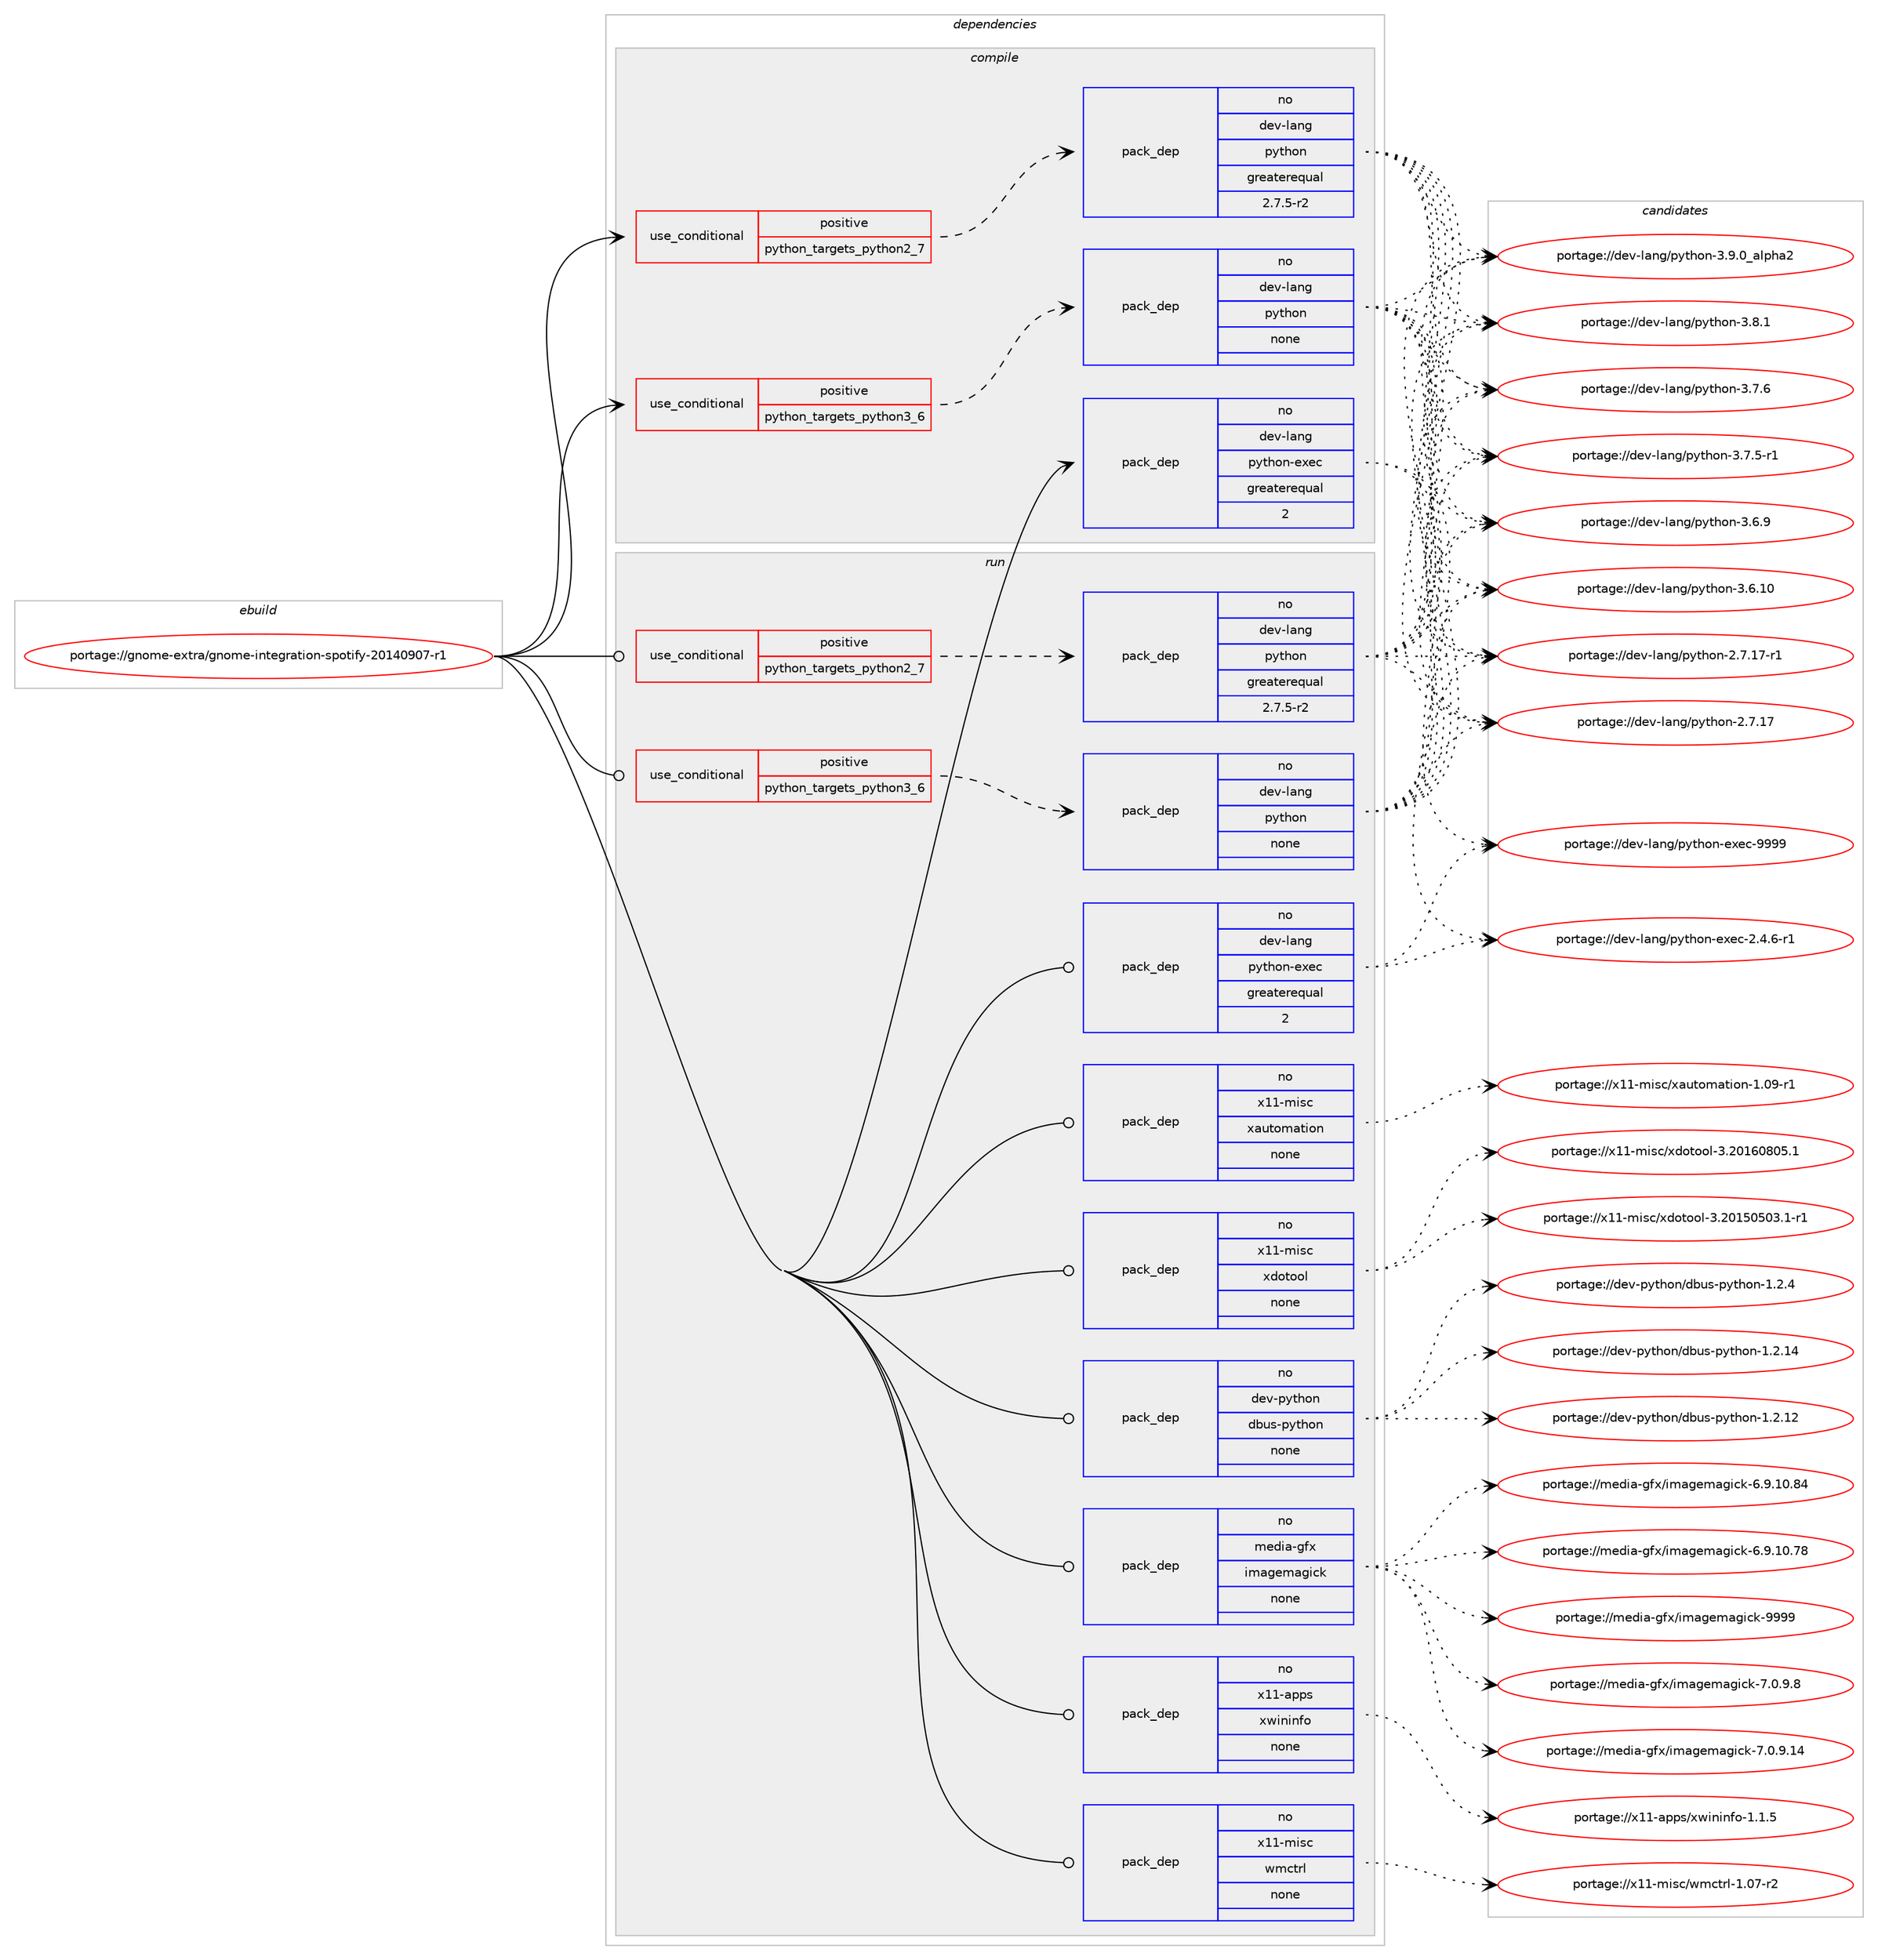 digraph prolog {

# *************
# Graph options
# *************

newrank=true;
concentrate=true;
compound=true;
graph [rankdir=LR,fontname=Helvetica,fontsize=10,ranksep=1.5];#, ranksep=2.5, nodesep=0.2];
edge  [arrowhead=vee];
node  [fontname=Helvetica,fontsize=10];

# **********
# The ebuild
# **********

subgraph cluster_leftcol {
color=gray;
rank=same;
label=<<i>ebuild</i>>;
id [label="portage://gnome-extra/gnome-integration-spotify-20140907-r1", color=red, width=4, href="../gnome-extra/gnome-integration-spotify-20140907-r1.svg"];
}

# ****************
# The dependencies
# ****************

subgraph cluster_midcol {
color=gray;
label=<<i>dependencies</i>>;
subgraph cluster_compile {
fillcolor="#eeeeee";
style=filled;
label=<<i>compile</i>>;
subgraph cond57663 {
dependency274631 [label=<<TABLE BORDER="0" CELLBORDER="1" CELLSPACING="0" CELLPADDING="4"><TR><TD ROWSPAN="3" CELLPADDING="10">use_conditional</TD></TR><TR><TD>positive</TD></TR><TR><TD>python_targets_python2_7</TD></TR></TABLE>>, shape=none, color=red];
subgraph pack212652 {
dependency274632 [label=<<TABLE BORDER="0" CELLBORDER="1" CELLSPACING="0" CELLPADDING="4" WIDTH="220"><TR><TD ROWSPAN="6" CELLPADDING="30">pack_dep</TD></TR><TR><TD WIDTH="110">no</TD></TR><TR><TD>dev-lang</TD></TR><TR><TD>python</TD></TR><TR><TD>greaterequal</TD></TR><TR><TD>2.7.5-r2</TD></TR></TABLE>>, shape=none, color=blue];
}
dependency274631:e -> dependency274632:w [weight=20,style="dashed",arrowhead="vee"];
}
id:e -> dependency274631:w [weight=20,style="solid",arrowhead="vee"];
subgraph cond57664 {
dependency274633 [label=<<TABLE BORDER="0" CELLBORDER="1" CELLSPACING="0" CELLPADDING="4"><TR><TD ROWSPAN="3" CELLPADDING="10">use_conditional</TD></TR><TR><TD>positive</TD></TR><TR><TD>python_targets_python3_6</TD></TR></TABLE>>, shape=none, color=red];
subgraph pack212653 {
dependency274634 [label=<<TABLE BORDER="0" CELLBORDER="1" CELLSPACING="0" CELLPADDING="4" WIDTH="220"><TR><TD ROWSPAN="6" CELLPADDING="30">pack_dep</TD></TR><TR><TD WIDTH="110">no</TD></TR><TR><TD>dev-lang</TD></TR><TR><TD>python</TD></TR><TR><TD>none</TD></TR><TR><TD></TD></TR></TABLE>>, shape=none, color=blue];
}
dependency274633:e -> dependency274634:w [weight=20,style="dashed",arrowhead="vee"];
}
id:e -> dependency274633:w [weight=20,style="solid",arrowhead="vee"];
subgraph pack212654 {
dependency274635 [label=<<TABLE BORDER="0" CELLBORDER="1" CELLSPACING="0" CELLPADDING="4" WIDTH="220"><TR><TD ROWSPAN="6" CELLPADDING="30">pack_dep</TD></TR><TR><TD WIDTH="110">no</TD></TR><TR><TD>dev-lang</TD></TR><TR><TD>python-exec</TD></TR><TR><TD>greaterequal</TD></TR><TR><TD>2</TD></TR></TABLE>>, shape=none, color=blue];
}
id:e -> dependency274635:w [weight=20,style="solid",arrowhead="vee"];
}
subgraph cluster_compileandrun {
fillcolor="#eeeeee";
style=filled;
label=<<i>compile and run</i>>;
}
subgraph cluster_run {
fillcolor="#eeeeee";
style=filled;
label=<<i>run</i>>;
subgraph cond57665 {
dependency274636 [label=<<TABLE BORDER="0" CELLBORDER="1" CELLSPACING="0" CELLPADDING="4"><TR><TD ROWSPAN="3" CELLPADDING="10">use_conditional</TD></TR><TR><TD>positive</TD></TR><TR><TD>python_targets_python2_7</TD></TR></TABLE>>, shape=none, color=red];
subgraph pack212655 {
dependency274637 [label=<<TABLE BORDER="0" CELLBORDER="1" CELLSPACING="0" CELLPADDING="4" WIDTH="220"><TR><TD ROWSPAN="6" CELLPADDING="30">pack_dep</TD></TR><TR><TD WIDTH="110">no</TD></TR><TR><TD>dev-lang</TD></TR><TR><TD>python</TD></TR><TR><TD>greaterequal</TD></TR><TR><TD>2.7.5-r2</TD></TR></TABLE>>, shape=none, color=blue];
}
dependency274636:e -> dependency274637:w [weight=20,style="dashed",arrowhead="vee"];
}
id:e -> dependency274636:w [weight=20,style="solid",arrowhead="odot"];
subgraph cond57666 {
dependency274638 [label=<<TABLE BORDER="0" CELLBORDER="1" CELLSPACING="0" CELLPADDING="4"><TR><TD ROWSPAN="3" CELLPADDING="10">use_conditional</TD></TR><TR><TD>positive</TD></TR><TR><TD>python_targets_python3_6</TD></TR></TABLE>>, shape=none, color=red];
subgraph pack212656 {
dependency274639 [label=<<TABLE BORDER="0" CELLBORDER="1" CELLSPACING="0" CELLPADDING="4" WIDTH="220"><TR><TD ROWSPAN="6" CELLPADDING="30">pack_dep</TD></TR><TR><TD WIDTH="110">no</TD></TR><TR><TD>dev-lang</TD></TR><TR><TD>python</TD></TR><TR><TD>none</TD></TR><TR><TD></TD></TR></TABLE>>, shape=none, color=blue];
}
dependency274638:e -> dependency274639:w [weight=20,style="dashed",arrowhead="vee"];
}
id:e -> dependency274638:w [weight=20,style="solid",arrowhead="odot"];
subgraph pack212657 {
dependency274640 [label=<<TABLE BORDER="0" CELLBORDER="1" CELLSPACING="0" CELLPADDING="4" WIDTH="220"><TR><TD ROWSPAN="6" CELLPADDING="30">pack_dep</TD></TR><TR><TD WIDTH="110">no</TD></TR><TR><TD>dev-lang</TD></TR><TR><TD>python-exec</TD></TR><TR><TD>greaterequal</TD></TR><TR><TD>2</TD></TR></TABLE>>, shape=none, color=blue];
}
id:e -> dependency274640:w [weight=20,style="solid",arrowhead="odot"];
subgraph pack212658 {
dependency274641 [label=<<TABLE BORDER="0" CELLBORDER="1" CELLSPACING="0" CELLPADDING="4" WIDTH="220"><TR><TD ROWSPAN="6" CELLPADDING="30">pack_dep</TD></TR><TR><TD WIDTH="110">no</TD></TR><TR><TD>dev-python</TD></TR><TR><TD>dbus-python</TD></TR><TR><TD>none</TD></TR><TR><TD></TD></TR></TABLE>>, shape=none, color=blue];
}
id:e -> dependency274641:w [weight=20,style="solid",arrowhead="odot"];
subgraph pack212659 {
dependency274642 [label=<<TABLE BORDER="0" CELLBORDER="1" CELLSPACING="0" CELLPADDING="4" WIDTH="220"><TR><TD ROWSPAN="6" CELLPADDING="30">pack_dep</TD></TR><TR><TD WIDTH="110">no</TD></TR><TR><TD>media-gfx</TD></TR><TR><TD>imagemagick</TD></TR><TR><TD>none</TD></TR><TR><TD></TD></TR></TABLE>>, shape=none, color=blue];
}
id:e -> dependency274642:w [weight=20,style="solid",arrowhead="odot"];
subgraph pack212660 {
dependency274643 [label=<<TABLE BORDER="0" CELLBORDER="1" CELLSPACING="0" CELLPADDING="4" WIDTH="220"><TR><TD ROWSPAN="6" CELLPADDING="30">pack_dep</TD></TR><TR><TD WIDTH="110">no</TD></TR><TR><TD>x11-apps</TD></TR><TR><TD>xwininfo</TD></TR><TR><TD>none</TD></TR><TR><TD></TD></TR></TABLE>>, shape=none, color=blue];
}
id:e -> dependency274643:w [weight=20,style="solid",arrowhead="odot"];
subgraph pack212661 {
dependency274644 [label=<<TABLE BORDER="0" CELLBORDER="1" CELLSPACING="0" CELLPADDING="4" WIDTH="220"><TR><TD ROWSPAN="6" CELLPADDING="30">pack_dep</TD></TR><TR><TD WIDTH="110">no</TD></TR><TR><TD>x11-misc</TD></TR><TR><TD>wmctrl</TD></TR><TR><TD>none</TD></TR><TR><TD></TD></TR></TABLE>>, shape=none, color=blue];
}
id:e -> dependency274644:w [weight=20,style="solid",arrowhead="odot"];
subgraph pack212662 {
dependency274645 [label=<<TABLE BORDER="0" CELLBORDER="1" CELLSPACING="0" CELLPADDING="4" WIDTH="220"><TR><TD ROWSPAN="6" CELLPADDING="30">pack_dep</TD></TR><TR><TD WIDTH="110">no</TD></TR><TR><TD>x11-misc</TD></TR><TR><TD>xautomation</TD></TR><TR><TD>none</TD></TR><TR><TD></TD></TR></TABLE>>, shape=none, color=blue];
}
id:e -> dependency274645:w [weight=20,style="solid",arrowhead="odot"];
subgraph pack212663 {
dependency274646 [label=<<TABLE BORDER="0" CELLBORDER="1" CELLSPACING="0" CELLPADDING="4" WIDTH="220"><TR><TD ROWSPAN="6" CELLPADDING="30">pack_dep</TD></TR><TR><TD WIDTH="110">no</TD></TR><TR><TD>x11-misc</TD></TR><TR><TD>xdotool</TD></TR><TR><TD>none</TD></TR><TR><TD></TD></TR></TABLE>>, shape=none, color=blue];
}
id:e -> dependency274646:w [weight=20,style="solid",arrowhead="odot"];
}
}

# **************
# The candidates
# **************

subgraph cluster_choices {
rank=same;
color=gray;
label=<<i>candidates</i>>;

subgraph choice212652 {
color=black;
nodesep=1;
choice10010111845108971101034711212111610411111045514657464895971081121049750 [label="portage://dev-lang/python-3.9.0_alpha2", color=red, width=4,href="../dev-lang/python-3.9.0_alpha2.svg"];
choice100101118451089711010347112121116104111110455146564649 [label="portage://dev-lang/python-3.8.1", color=red, width=4,href="../dev-lang/python-3.8.1.svg"];
choice100101118451089711010347112121116104111110455146554654 [label="portage://dev-lang/python-3.7.6", color=red, width=4,href="../dev-lang/python-3.7.6.svg"];
choice1001011184510897110103471121211161041111104551465546534511449 [label="portage://dev-lang/python-3.7.5-r1", color=red, width=4,href="../dev-lang/python-3.7.5-r1.svg"];
choice100101118451089711010347112121116104111110455146544657 [label="portage://dev-lang/python-3.6.9", color=red, width=4,href="../dev-lang/python-3.6.9.svg"];
choice10010111845108971101034711212111610411111045514654464948 [label="portage://dev-lang/python-3.6.10", color=red, width=4,href="../dev-lang/python-3.6.10.svg"];
choice100101118451089711010347112121116104111110455046554649554511449 [label="portage://dev-lang/python-2.7.17-r1", color=red, width=4,href="../dev-lang/python-2.7.17-r1.svg"];
choice10010111845108971101034711212111610411111045504655464955 [label="portage://dev-lang/python-2.7.17", color=red, width=4,href="../dev-lang/python-2.7.17.svg"];
dependency274632:e -> choice10010111845108971101034711212111610411111045514657464895971081121049750:w [style=dotted,weight="100"];
dependency274632:e -> choice100101118451089711010347112121116104111110455146564649:w [style=dotted,weight="100"];
dependency274632:e -> choice100101118451089711010347112121116104111110455146554654:w [style=dotted,weight="100"];
dependency274632:e -> choice1001011184510897110103471121211161041111104551465546534511449:w [style=dotted,weight="100"];
dependency274632:e -> choice100101118451089711010347112121116104111110455146544657:w [style=dotted,weight="100"];
dependency274632:e -> choice10010111845108971101034711212111610411111045514654464948:w [style=dotted,weight="100"];
dependency274632:e -> choice100101118451089711010347112121116104111110455046554649554511449:w [style=dotted,weight="100"];
dependency274632:e -> choice10010111845108971101034711212111610411111045504655464955:w [style=dotted,weight="100"];
}
subgraph choice212653 {
color=black;
nodesep=1;
choice10010111845108971101034711212111610411111045514657464895971081121049750 [label="portage://dev-lang/python-3.9.0_alpha2", color=red, width=4,href="../dev-lang/python-3.9.0_alpha2.svg"];
choice100101118451089711010347112121116104111110455146564649 [label="portage://dev-lang/python-3.8.1", color=red, width=4,href="../dev-lang/python-3.8.1.svg"];
choice100101118451089711010347112121116104111110455146554654 [label="portage://dev-lang/python-3.7.6", color=red, width=4,href="../dev-lang/python-3.7.6.svg"];
choice1001011184510897110103471121211161041111104551465546534511449 [label="portage://dev-lang/python-3.7.5-r1", color=red, width=4,href="../dev-lang/python-3.7.5-r1.svg"];
choice100101118451089711010347112121116104111110455146544657 [label="portage://dev-lang/python-3.6.9", color=red, width=4,href="../dev-lang/python-3.6.9.svg"];
choice10010111845108971101034711212111610411111045514654464948 [label="portage://dev-lang/python-3.6.10", color=red, width=4,href="../dev-lang/python-3.6.10.svg"];
choice100101118451089711010347112121116104111110455046554649554511449 [label="portage://dev-lang/python-2.7.17-r1", color=red, width=4,href="../dev-lang/python-2.7.17-r1.svg"];
choice10010111845108971101034711212111610411111045504655464955 [label="portage://dev-lang/python-2.7.17", color=red, width=4,href="../dev-lang/python-2.7.17.svg"];
dependency274634:e -> choice10010111845108971101034711212111610411111045514657464895971081121049750:w [style=dotted,weight="100"];
dependency274634:e -> choice100101118451089711010347112121116104111110455146564649:w [style=dotted,weight="100"];
dependency274634:e -> choice100101118451089711010347112121116104111110455146554654:w [style=dotted,weight="100"];
dependency274634:e -> choice1001011184510897110103471121211161041111104551465546534511449:w [style=dotted,weight="100"];
dependency274634:e -> choice100101118451089711010347112121116104111110455146544657:w [style=dotted,weight="100"];
dependency274634:e -> choice10010111845108971101034711212111610411111045514654464948:w [style=dotted,weight="100"];
dependency274634:e -> choice100101118451089711010347112121116104111110455046554649554511449:w [style=dotted,weight="100"];
dependency274634:e -> choice10010111845108971101034711212111610411111045504655464955:w [style=dotted,weight="100"];
}
subgraph choice212654 {
color=black;
nodesep=1;
choice10010111845108971101034711212111610411111045101120101994557575757 [label="portage://dev-lang/python-exec-9999", color=red, width=4,href="../dev-lang/python-exec-9999.svg"];
choice10010111845108971101034711212111610411111045101120101994550465246544511449 [label="portage://dev-lang/python-exec-2.4.6-r1", color=red, width=4,href="../dev-lang/python-exec-2.4.6-r1.svg"];
dependency274635:e -> choice10010111845108971101034711212111610411111045101120101994557575757:w [style=dotted,weight="100"];
dependency274635:e -> choice10010111845108971101034711212111610411111045101120101994550465246544511449:w [style=dotted,weight="100"];
}
subgraph choice212655 {
color=black;
nodesep=1;
choice10010111845108971101034711212111610411111045514657464895971081121049750 [label="portage://dev-lang/python-3.9.0_alpha2", color=red, width=4,href="../dev-lang/python-3.9.0_alpha2.svg"];
choice100101118451089711010347112121116104111110455146564649 [label="portage://dev-lang/python-3.8.1", color=red, width=4,href="../dev-lang/python-3.8.1.svg"];
choice100101118451089711010347112121116104111110455146554654 [label="portage://dev-lang/python-3.7.6", color=red, width=4,href="../dev-lang/python-3.7.6.svg"];
choice1001011184510897110103471121211161041111104551465546534511449 [label="portage://dev-lang/python-3.7.5-r1", color=red, width=4,href="../dev-lang/python-3.7.5-r1.svg"];
choice100101118451089711010347112121116104111110455146544657 [label="portage://dev-lang/python-3.6.9", color=red, width=4,href="../dev-lang/python-3.6.9.svg"];
choice10010111845108971101034711212111610411111045514654464948 [label="portage://dev-lang/python-3.6.10", color=red, width=4,href="../dev-lang/python-3.6.10.svg"];
choice100101118451089711010347112121116104111110455046554649554511449 [label="portage://dev-lang/python-2.7.17-r1", color=red, width=4,href="../dev-lang/python-2.7.17-r1.svg"];
choice10010111845108971101034711212111610411111045504655464955 [label="portage://dev-lang/python-2.7.17", color=red, width=4,href="../dev-lang/python-2.7.17.svg"];
dependency274637:e -> choice10010111845108971101034711212111610411111045514657464895971081121049750:w [style=dotted,weight="100"];
dependency274637:e -> choice100101118451089711010347112121116104111110455146564649:w [style=dotted,weight="100"];
dependency274637:e -> choice100101118451089711010347112121116104111110455146554654:w [style=dotted,weight="100"];
dependency274637:e -> choice1001011184510897110103471121211161041111104551465546534511449:w [style=dotted,weight="100"];
dependency274637:e -> choice100101118451089711010347112121116104111110455146544657:w [style=dotted,weight="100"];
dependency274637:e -> choice10010111845108971101034711212111610411111045514654464948:w [style=dotted,weight="100"];
dependency274637:e -> choice100101118451089711010347112121116104111110455046554649554511449:w [style=dotted,weight="100"];
dependency274637:e -> choice10010111845108971101034711212111610411111045504655464955:w [style=dotted,weight="100"];
}
subgraph choice212656 {
color=black;
nodesep=1;
choice10010111845108971101034711212111610411111045514657464895971081121049750 [label="portage://dev-lang/python-3.9.0_alpha2", color=red, width=4,href="../dev-lang/python-3.9.0_alpha2.svg"];
choice100101118451089711010347112121116104111110455146564649 [label="portage://dev-lang/python-3.8.1", color=red, width=4,href="../dev-lang/python-3.8.1.svg"];
choice100101118451089711010347112121116104111110455146554654 [label="portage://dev-lang/python-3.7.6", color=red, width=4,href="../dev-lang/python-3.7.6.svg"];
choice1001011184510897110103471121211161041111104551465546534511449 [label="portage://dev-lang/python-3.7.5-r1", color=red, width=4,href="../dev-lang/python-3.7.5-r1.svg"];
choice100101118451089711010347112121116104111110455146544657 [label="portage://dev-lang/python-3.6.9", color=red, width=4,href="../dev-lang/python-3.6.9.svg"];
choice10010111845108971101034711212111610411111045514654464948 [label="portage://dev-lang/python-3.6.10", color=red, width=4,href="../dev-lang/python-3.6.10.svg"];
choice100101118451089711010347112121116104111110455046554649554511449 [label="portage://dev-lang/python-2.7.17-r1", color=red, width=4,href="../dev-lang/python-2.7.17-r1.svg"];
choice10010111845108971101034711212111610411111045504655464955 [label="portage://dev-lang/python-2.7.17", color=red, width=4,href="../dev-lang/python-2.7.17.svg"];
dependency274639:e -> choice10010111845108971101034711212111610411111045514657464895971081121049750:w [style=dotted,weight="100"];
dependency274639:e -> choice100101118451089711010347112121116104111110455146564649:w [style=dotted,weight="100"];
dependency274639:e -> choice100101118451089711010347112121116104111110455146554654:w [style=dotted,weight="100"];
dependency274639:e -> choice1001011184510897110103471121211161041111104551465546534511449:w [style=dotted,weight="100"];
dependency274639:e -> choice100101118451089711010347112121116104111110455146544657:w [style=dotted,weight="100"];
dependency274639:e -> choice10010111845108971101034711212111610411111045514654464948:w [style=dotted,weight="100"];
dependency274639:e -> choice100101118451089711010347112121116104111110455046554649554511449:w [style=dotted,weight="100"];
dependency274639:e -> choice10010111845108971101034711212111610411111045504655464955:w [style=dotted,weight="100"];
}
subgraph choice212657 {
color=black;
nodesep=1;
choice10010111845108971101034711212111610411111045101120101994557575757 [label="portage://dev-lang/python-exec-9999", color=red, width=4,href="../dev-lang/python-exec-9999.svg"];
choice10010111845108971101034711212111610411111045101120101994550465246544511449 [label="portage://dev-lang/python-exec-2.4.6-r1", color=red, width=4,href="../dev-lang/python-exec-2.4.6-r1.svg"];
dependency274640:e -> choice10010111845108971101034711212111610411111045101120101994557575757:w [style=dotted,weight="100"];
dependency274640:e -> choice10010111845108971101034711212111610411111045101120101994550465246544511449:w [style=dotted,weight="100"];
}
subgraph choice212658 {
color=black;
nodesep=1;
choice10010111845112121116104111110471009811711545112121116104111110454946504652 [label="portage://dev-python/dbus-python-1.2.4", color=red, width=4,href="../dev-python/dbus-python-1.2.4.svg"];
choice1001011184511212111610411111047100981171154511212111610411111045494650464952 [label="portage://dev-python/dbus-python-1.2.14", color=red, width=4,href="../dev-python/dbus-python-1.2.14.svg"];
choice1001011184511212111610411111047100981171154511212111610411111045494650464950 [label="portage://dev-python/dbus-python-1.2.12", color=red, width=4,href="../dev-python/dbus-python-1.2.12.svg"];
dependency274641:e -> choice10010111845112121116104111110471009811711545112121116104111110454946504652:w [style=dotted,weight="100"];
dependency274641:e -> choice1001011184511212111610411111047100981171154511212111610411111045494650464952:w [style=dotted,weight="100"];
dependency274641:e -> choice1001011184511212111610411111047100981171154511212111610411111045494650464950:w [style=dotted,weight="100"];
}
subgraph choice212659 {
color=black;
nodesep=1;
choice1091011001059745103102120471051099710310110997103105991074557575757 [label="portage://media-gfx/imagemagick-9999", color=red, width=4,href="../media-gfx/imagemagick-9999.svg"];
choice1091011001059745103102120471051099710310110997103105991074555464846574656 [label="portage://media-gfx/imagemagick-7.0.9.8", color=red, width=4,href="../media-gfx/imagemagick-7.0.9.8.svg"];
choice109101100105974510310212047105109971031011099710310599107455546484657464952 [label="portage://media-gfx/imagemagick-7.0.9.14", color=red, width=4,href="../media-gfx/imagemagick-7.0.9.14.svg"];
choice10910110010597451031021204710510997103101109971031059910745544657464948465652 [label="portage://media-gfx/imagemagick-6.9.10.84", color=red, width=4,href="../media-gfx/imagemagick-6.9.10.84.svg"];
choice10910110010597451031021204710510997103101109971031059910745544657464948465556 [label="portage://media-gfx/imagemagick-6.9.10.78", color=red, width=4,href="../media-gfx/imagemagick-6.9.10.78.svg"];
dependency274642:e -> choice1091011001059745103102120471051099710310110997103105991074557575757:w [style=dotted,weight="100"];
dependency274642:e -> choice1091011001059745103102120471051099710310110997103105991074555464846574656:w [style=dotted,weight="100"];
dependency274642:e -> choice109101100105974510310212047105109971031011099710310599107455546484657464952:w [style=dotted,weight="100"];
dependency274642:e -> choice10910110010597451031021204710510997103101109971031059910745544657464948465652:w [style=dotted,weight="100"];
dependency274642:e -> choice10910110010597451031021204710510997103101109971031059910745544657464948465556:w [style=dotted,weight="100"];
}
subgraph choice212660 {
color=black;
nodesep=1;
choice1204949459711211211547120119105110105110102111454946494653 [label="portage://x11-apps/xwininfo-1.1.5", color=red, width=4,href="../x11-apps/xwininfo-1.1.5.svg"];
dependency274643:e -> choice1204949459711211211547120119105110105110102111454946494653:w [style=dotted,weight="100"];
}
subgraph choice212661 {
color=black;
nodesep=1;
choice12049494510910511599471191099911611410845494648554511450 [label="portage://x11-misc/wmctrl-1.07-r2", color=red, width=4,href="../x11-misc/wmctrl-1.07-r2.svg"];
dependency274644:e -> choice12049494510910511599471191099911611410845494648554511450:w [style=dotted,weight="100"];
}
subgraph choice212662 {
color=black;
nodesep=1;
choice1204949451091051159947120971171161111099711610511111045494648574511449 [label="portage://x11-misc/xautomation-1.09-r1", color=red, width=4,href="../x11-misc/xautomation-1.09-r1.svg"];
dependency274645:e -> choice1204949451091051159947120971171161111099711610511111045494648574511449:w [style=dotted,weight="100"];
}
subgraph choice212663 {
color=black;
nodesep=1;
choice120494945109105115994712010011111611111110845514650484954485648534649 [label="portage://x11-misc/xdotool-3.20160805.1", color=red, width=4,href="../x11-misc/xdotool-3.20160805.1.svg"];
choice1204949451091051159947120100111116111111108455146504849534853485146494511449 [label="portage://x11-misc/xdotool-3.20150503.1-r1", color=red, width=4,href="../x11-misc/xdotool-3.20150503.1-r1.svg"];
dependency274646:e -> choice120494945109105115994712010011111611111110845514650484954485648534649:w [style=dotted,weight="100"];
dependency274646:e -> choice1204949451091051159947120100111116111111108455146504849534853485146494511449:w [style=dotted,weight="100"];
}
}

}
